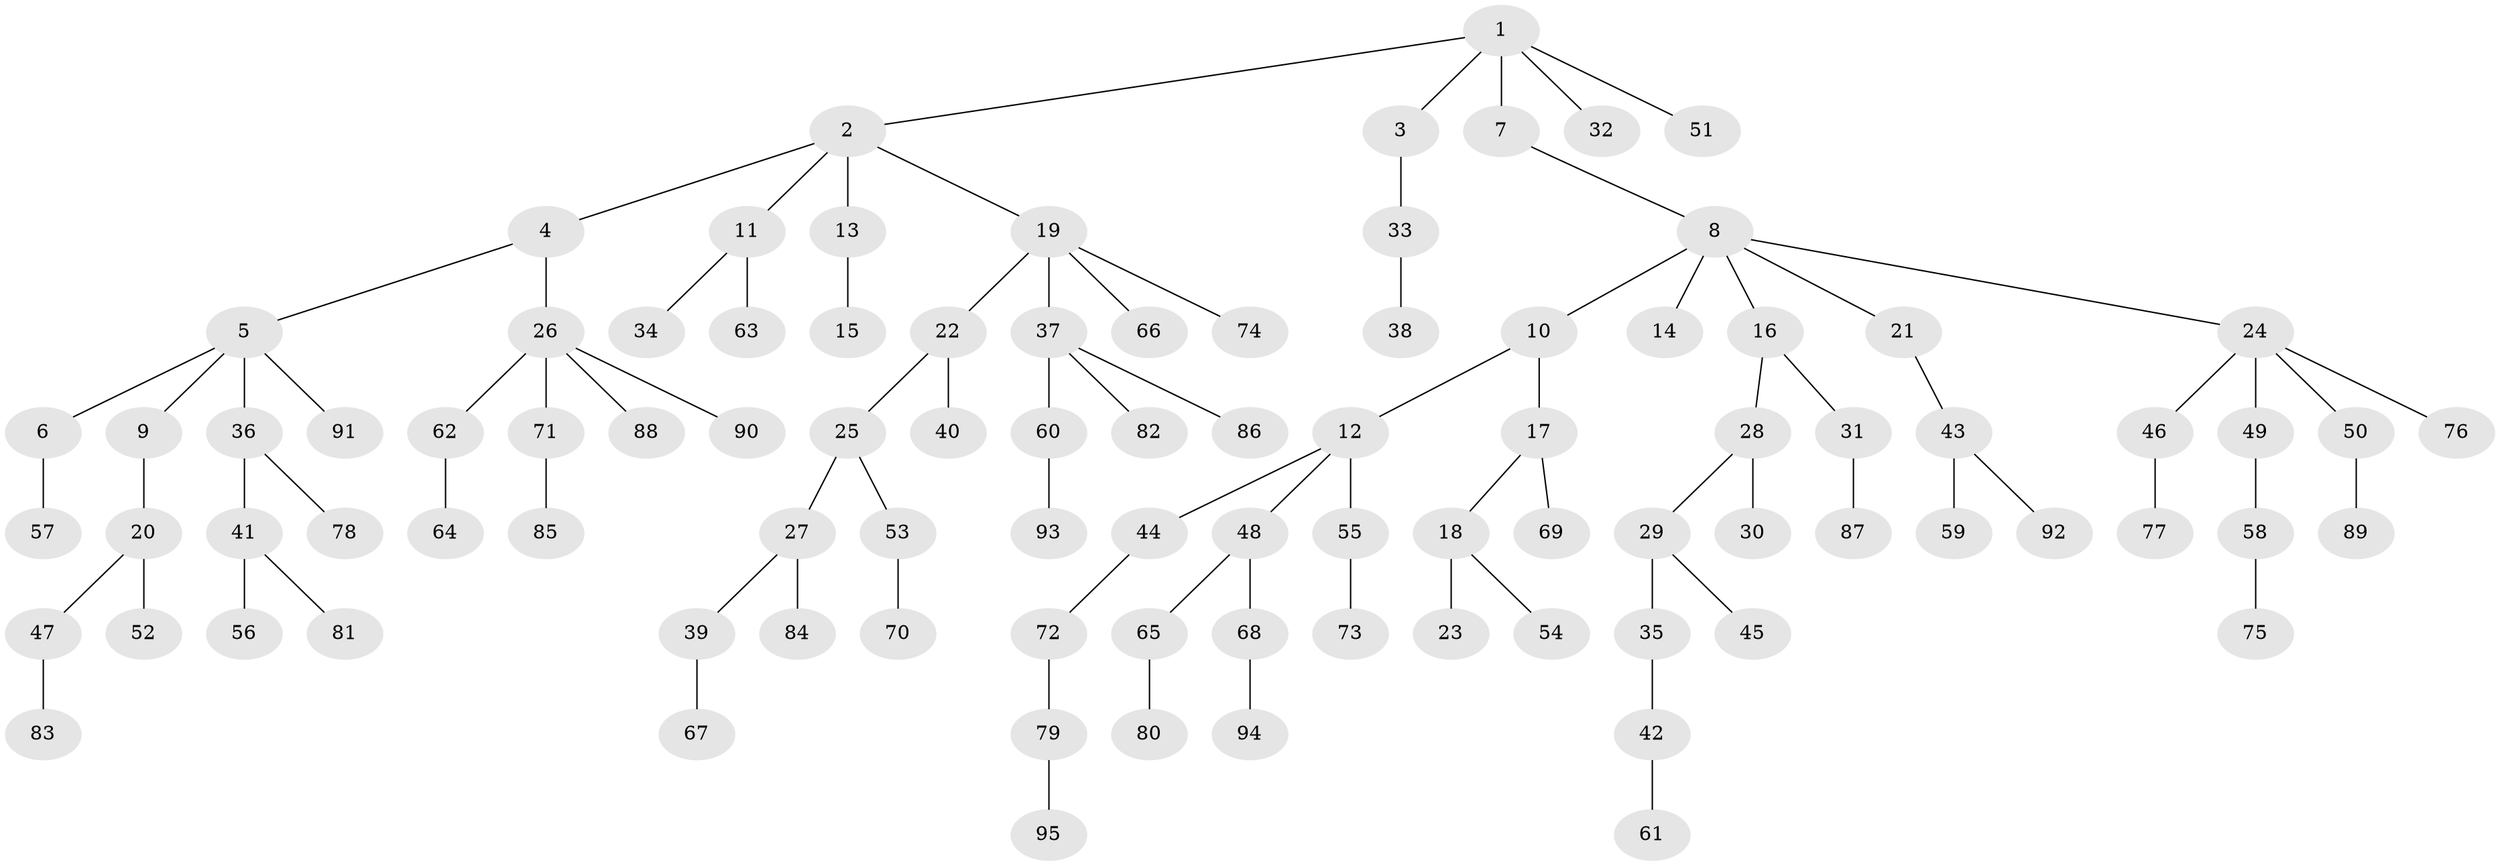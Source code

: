// Generated by graph-tools (version 1.1) at 2025/53/03/09/25 04:53:57]
// undirected, 95 vertices, 94 edges
graph export_dot {
graph [start="1"]
  node [color=gray90,style=filled];
  1;
  2;
  3;
  4;
  5;
  6;
  7;
  8;
  9;
  10;
  11;
  12;
  13;
  14;
  15;
  16;
  17;
  18;
  19;
  20;
  21;
  22;
  23;
  24;
  25;
  26;
  27;
  28;
  29;
  30;
  31;
  32;
  33;
  34;
  35;
  36;
  37;
  38;
  39;
  40;
  41;
  42;
  43;
  44;
  45;
  46;
  47;
  48;
  49;
  50;
  51;
  52;
  53;
  54;
  55;
  56;
  57;
  58;
  59;
  60;
  61;
  62;
  63;
  64;
  65;
  66;
  67;
  68;
  69;
  70;
  71;
  72;
  73;
  74;
  75;
  76;
  77;
  78;
  79;
  80;
  81;
  82;
  83;
  84;
  85;
  86;
  87;
  88;
  89;
  90;
  91;
  92;
  93;
  94;
  95;
  1 -- 2;
  1 -- 3;
  1 -- 7;
  1 -- 32;
  1 -- 51;
  2 -- 4;
  2 -- 11;
  2 -- 13;
  2 -- 19;
  3 -- 33;
  4 -- 5;
  4 -- 26;
  5 -- 6;
  5 -- 9;
  5 -- 36;
  5 -- 91;
  6 -- 57;
  7 -- 8;
  8 -- 10;
  8 -- 14;
  8 -- 16;
  8 -- 21;
  8 -- 24;
  9 -- 20;
  10 -- 12;
  10 -- 17;
  11 -- 34;
  11 -- 63;
  12 -- 44;
  12 -- 48;
  12 -- 55;
  13 -- 15;
  16 -- 28;
  16 -- 31;
  17 -- 18;
  17 -- 69;
  18 -- 23;
  18 -- 54;
  19 -- 22;
  19 -- 37;
  19 -- 66;
  19 -- 74;
  20 -- 47;
  20 -- 52;
  21 -- 43;
  22 -- 25;
  22 -- 40;
  24 -- 46;
  24 -- 49;
  24 -- 50;
  24 -- 76;
  25 -- 27;
  25 -- 53;
  26 -- 62;
  26 -- 71;
  26 -- 88;
  26 -- 90;
  27 -- 39;
  27 -- 84;
  28 -- 29;
  28 -- 30;
  29 -- 35;
  29 -- 45;
  31 -- 87;
  33 -- 38;
  35 -- 42;
  36 -- 41;
  36 -- 78;
  37 -- 60;
  37 -- 82;
  37 -- 86;
  39 -- 67;
  41 -- 56;
  41 -- 81;
  42 -- 61;
  43 -- 59;
  43 -- 92;
  44 -- 72;
  46 -- 77;
  47 -- 83;
  48 -- 65;
  48 -- 68;
  49 -- 58;
  50 -- 89;
  53 -- 70;
  55 -- 73;
  58 -- 75;
  60 -- 93;
  62 -- 64;
  65 -- 80;
  68 -- 94;
  71 -- 85;
  72 -- 79;
  79 -- 95;
}

